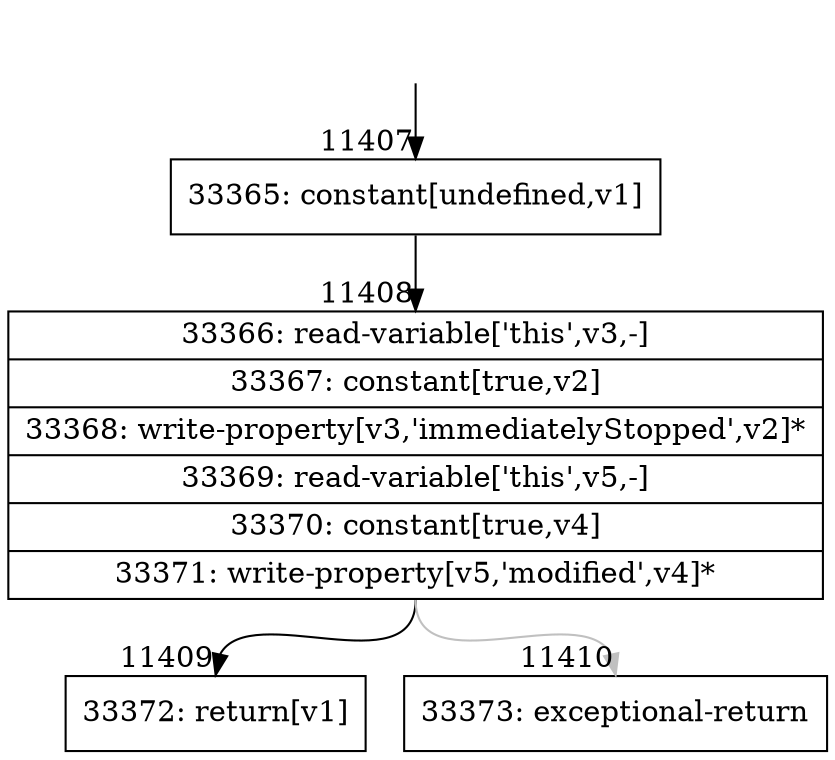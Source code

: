 digraph {
rankdir="TD"
BB_entry848[shape=none,label=""];
BB_entry848 -> BB11407 [tailport=s, headport=n, headlabel="    11407"]
BB11407 [shape=record label="{33365: constant[undefined,v1]}" ] 
BB11407 -> BB11408 [tailport=s, headport=n, headlabel="      11408"]
BB11408 [shape=record label="{33366: read-variable['this',v3,-]|33367: constant[true,v2]|33368: write-property[v3,'immediatelyStopped',v2]*|33369: read-variable['this',v5,-]|33370: constant[true,v4]|33371: write-property[v5,'modified',v4]*}" ] 
BB11408 -> BB11409 [tailport=s, headport=n, headlabel="      11409"]
BB11408 -> BB11410 [tailport=s, headport=n, color=gray, headlabel="      11410"]
BB11409 [shape=record label="{33372: return[v1]}" ] 
BB11410 [shape=record label="{33373: exceptional-return}" ] 
//#$~ 15982
}
